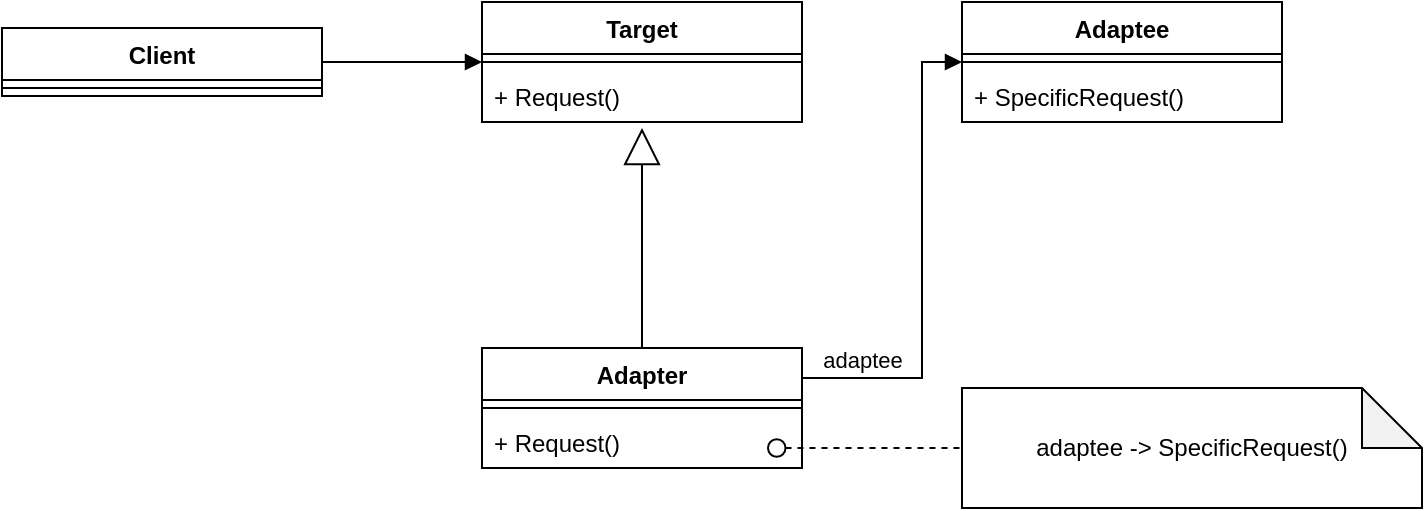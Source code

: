 <mxfile version="16.1.0" type="github">
  <diagram id="C5RBs43oDa-KdzZeNtuy" name="Page-1">
    <mxGraphModel dx="1662" dy="762" grid="1" gridSize="10" guides="1" tooltips="1" connect="1" arrows="1" fold="1" page="1" pageScale="1" pageWidth="827" pageHeight="1169" math="0" shadow="0">
      <root>
        <mxCell id="WIyWlLk6GJQsqaUBKTNV-0" />
        <mxCell id="WIyWlLk6GJQsqaUBKTNV-1" parent="WIyWlLk6GJQsqaUBKTNV-0" />
        <mxCell id="SpuiThcs5wdbyIk8fjqo-0" value="Client" style="swimlane;fontStyle=1;align=center;verticalAlign=top;childLayout=stackLayout;horizontal=1;startSize=26;horizontalStack=0;resizeParent=1;resizeParentMax=0;resizeLast=0;collapsible=1;marginBottom=0;" vertex="1" parent="WIyWlLk6GJQsqaUBKTNV-1">
          <mxGeometry x="80" y="240" width="160" height="34" as="geometry" />
        </mxCell>
        <mxCell id="SpuiThcs5wdbyIk8fjqo-2" value="" style="line;strokeWidth=1;fillColor=none;align=left;verticalAlign=middle;spacingTop=-1;spacingLeft=3;spacingRight=3;rotatable=0;labelPosition=right;points=[];portConstraint=eastwest;" vertex="1" parent="SpuiThcs5wdbyIk8fjqo-0">
          <mxGeometry y="26" width="160" height="8" as="geometry" />
        </mxCell>
        <mxCell id="SpuiThcs5wdbyIk8fjqo-4" value="Target" style="swimlane;fontStyle=1;align=center;verticalAlign=top;childLayout=stackLayout;horizontal=1;startSize=26;horizontalStack=0;resizeParent=1;resizeParentMax=0;resizeLast=0;collapsible=1;marginBottom=0;" vertex="1" parent="WIyWlLk6GJQsqaUBKTNV-1">
          <mxGeometry x="320" y="227" width="160" height="60" as="geometry" />
        </mxCell>
        <mxCell id="SpuiThcs5wdbyIk8fjqo-6" value="" style="line;strokeWidth=1;fillColor=none;align=left;verticalAlign=middle;spacingTop=-1;spacingLeft=3;spacingRight=3;rotatable=0;labelPosition=right;points=[];portConstraint=eastwest;" vertex="1" parent="SpuiThcs5wdbyIk8fjqo-4">
          <mxGeometry y="26" width="160" height="8" as="geometry" />
        </mxCell>
        <mxCell id="SpuiThcs5wdbyIk8fjqo-7" value="+ Request()" style="text;strokeColor=none;fillColor=none;align=left;verticalAlign=top;spacingLeft=4;spacingRight=4;overflow=hidden;rotatable=0;points=[[0,0.5],[1,0.5]];portConstraint=eastwest;" vertex="1" parent="SpuiThcs5wdbyIk8fjqo-4">
          <mxGeometry y="34" width="160" height="26" as="geometry" />
        </mxCell>
        <mxCell id="SpuiThcs5wdbyIk8fjqo-8" value="Adapter" style="swimlane;fontStyle=1;align=center;verticalAlign=top;childLayout=stackLayout;horizontal=1;startSize=26;horizontalStack=0;resizeParent=1;resizeParentMax=0;resizeLast=0;collapsible=1;marginBottom=0;" vertex="1" parent="WIyWlLk6GJQsqaUBKTNV-1">
          <mxGeometry x="320" y="400" width="160" height="60" as="geometry" />
        </mxCell>
        <mxCell id="SpuiThcs5wdbyIk8fjqo-9" value="" style="line;strokeWidth=1;fillColor=none;align=left;verticalAlign=middle;spacingTop=-1;spacingLeft=3;spacingRight=3;rotatable=0;labelPosition=right;points=[];portConstraint=eastwest;" vertex="1" parent="SpuiThcs5wdbyIk8fjqo-8">
          <mxGeometry y="26" width="160" height="8" as="geometry" />
        </mxCell>
        <mxCell id="SpuiThcs5wdbyIk8fjqo-10" value="+ Request()" style="text;strokeColor=none;fillColor=none;align=left;verticalAlign=top;spacingLeft=4;spacingRight=4;overflow=hidden;rotatable=0;points=[[0,0.5],[1,0.5]];portConstraint=eastwest;" vertex="1" parent="SpuiThcs5wdbyIk8fjqo-8">
          <mxGeometry y="34" width="160" height="26" as="geometry" />
        </mxCell>
        <mxCell id="SpuiThcs5wdbyIk8fjqo-11" value="Adaptee" style="swimlane;fontStyle=1;align=center;verticalAlign=top;childLayout=stackLayout;horizontal=1;startSize=26;horizontalStack=0;resizeParent=1;resizeParentMax=0;resizeLast=0;collapsible=1;marginBottom=0;" vertex="1" parent="WIyWlLk6GJQsqaUBKTNV-1">
          <mxGeometry x="560" y="227" width="160" height="60" as="geometry" />
        </mxCell>
        <mxCell id="SpuiThcs5wdbyIk8fjqo-12" value="" style="line;strokeWidth=1;fillColor=none;align=left;verticalAlign=middle;spacingTop=-1;spacingLeft=3;spacingRight=3;rotatable=0;labelPosition=right;points=[];portConstraint=eastwest;" vertex="1" parent="SpuiThcs5wdbyIk8fjqo-11">
          <mxGeometry y="26" width="160" height="8" as="geometry" />
        </mxCell>
        <mxCell id="SpuiThcs5wdbyIk8fjqo-13" value="+ SpecificRequest()" style="text;strokeColor=none;fillColor=none;align=left;verticalAlign=top;spacingLeft=4;spacingRight=4;overflow=hidden;rotatable=0;points=[[0,0.5],[1,0.5]];portConstraint=eastwest;" vertex="1" parent="SpuiThcs5wdbyIk8fjqo-11">
          <mxGeometry y="34" width="160" height="26" as="geometry" />
        </mxCell>
        <mxCell id="SpuiThcs5wdbyIk8fjqo-14" value="" style="html=1;verticalAlign=bottom;endArrow=block;rounded=0;exitX=1;exitY=0.5;exitDx=0;exitDy=0;entryX=0;entryY=0.5;entryDx=0;entryDy=0;" edge="1" parent="WIyWlLk6GJQsqaUBKTNV-1" source="SpuiThcs5wdbyIk8fjqo-0" target="SpuiThcs5wdbyIk8fjqo-4">
          <mxGeometry width="80" relative="1" as="geometry">
            <mxPoint x="320" y="390" as="sourcePoint" />
            <mxPoint x="400" y="390" as="targetPoint" />
          </mxGeometry>
        </mxCell>
        <mxCell id="SpuiThcs5wdbyIk8fjqo-15" value="adaptee" style="html=1;verticalAlign=bottom;endArrow=block;rounded=0;exitX=1;exitY=0.25;exitDx=0;exitDy=0;entryX=0;entryY=0.5;entryDx=0;entryDy=0;edgeStyle=orthogonalEdgeStyle;" edge="1" parent="WIyWlLk6GJQsqaUBKTNV-1" source="SpuiThcs5wdbyIk8fjqo-8" target="SpuiThcs5wdbyIk8fjqo-11">
          <mxGeometry x="-0.748" width="80" relative="1" as="geometry">
            <mxPoint x="320" y="390" as="sourcePoint" />
            <mxPoint x="400" y="390" as="targetPoint" />
            <Array as="points">
              <mxPoint x="540" y="415" />
              <mxPoint x="540" y="257" />
            </Array>
            <mxPoint as="offset" />
          </mxGeometry>
        </mxCell>
        <mxCell id="SpuiThcs5wdbyIk8fjqo-16" value="" style="endArrow=block;endSize=16;endFill=0;html=1;rounded=0;exitX=0.5;exitY=0;exitDx=0;exitDy=0;" edge="1" parent="WIyWlLk6GJQsqaUBKTNV-1" source="SpuiThcs5wdbyIk8fjqo-8">
          <mxGeometry width="160" relative="1" as="geometry">
            <mxPoint x="280" y="390" as="sourcePoint" />
            <mxPoint x="400" y="290" as="targetPoint" />
          </mxGeometry>
        </mxCell>
        <mxCell id="SpuiThcs5wdbyIk8fjqo-17" value="adaptee -&amp;gt; SpecificRequest()" style="shape=note;whiteSpace=wrap;html=1;backgroundOutline=1;darkOpacity=0.05;" vertex="1" parent="WIyWlLk6GJQsqaUBKTNV-1">
          <mxGeometry x="560" y="420" width="230" height="60" as="geometry" />
        </mxCell>
        <mxCell id="SpuiThcs5wdbyIk8fjqo-19" value="" style="ellipse;whiteSpace=wrap;html=1;aspect=fixed;" vertex="1" parent="WIyWlLk6GJQsqaUBKTNV-1">
          <mxGeometry x="463" y="445.63" width="8.75" height="8.75" as="geometry" />
        </mxCell>
        <mxCell id="SpuiThcs5wdbyIk8fjqo-20" value="" style="endArrow=none;dashed=1;html=1;rounded=0;exitX=1;exitY=0.5;exitDx=0;exitDy=0;entryX=0;entryY=0.5;entryDx=0;entryDy=0;entryPerimeter=0;" edge="1" parent="WIyWlLk6GJQsqaUBKTNV-1" source="SpuiThcs5wdbyIk8fjqo-19" target="SpuiThcs5wdbyIk8fjqo-17">
          <mxGeometry width="50" height="50" relative="1" as="geometry">
            <mxPoint x="540" y="410" as="sourcePoint" />
            <mxPoint x="590" y="360" as="targetPoint" />
          </mxGeometry>
        </mxCell>
      </root>
    </mxGraphModel>
  </diagram>
</mxfile>
